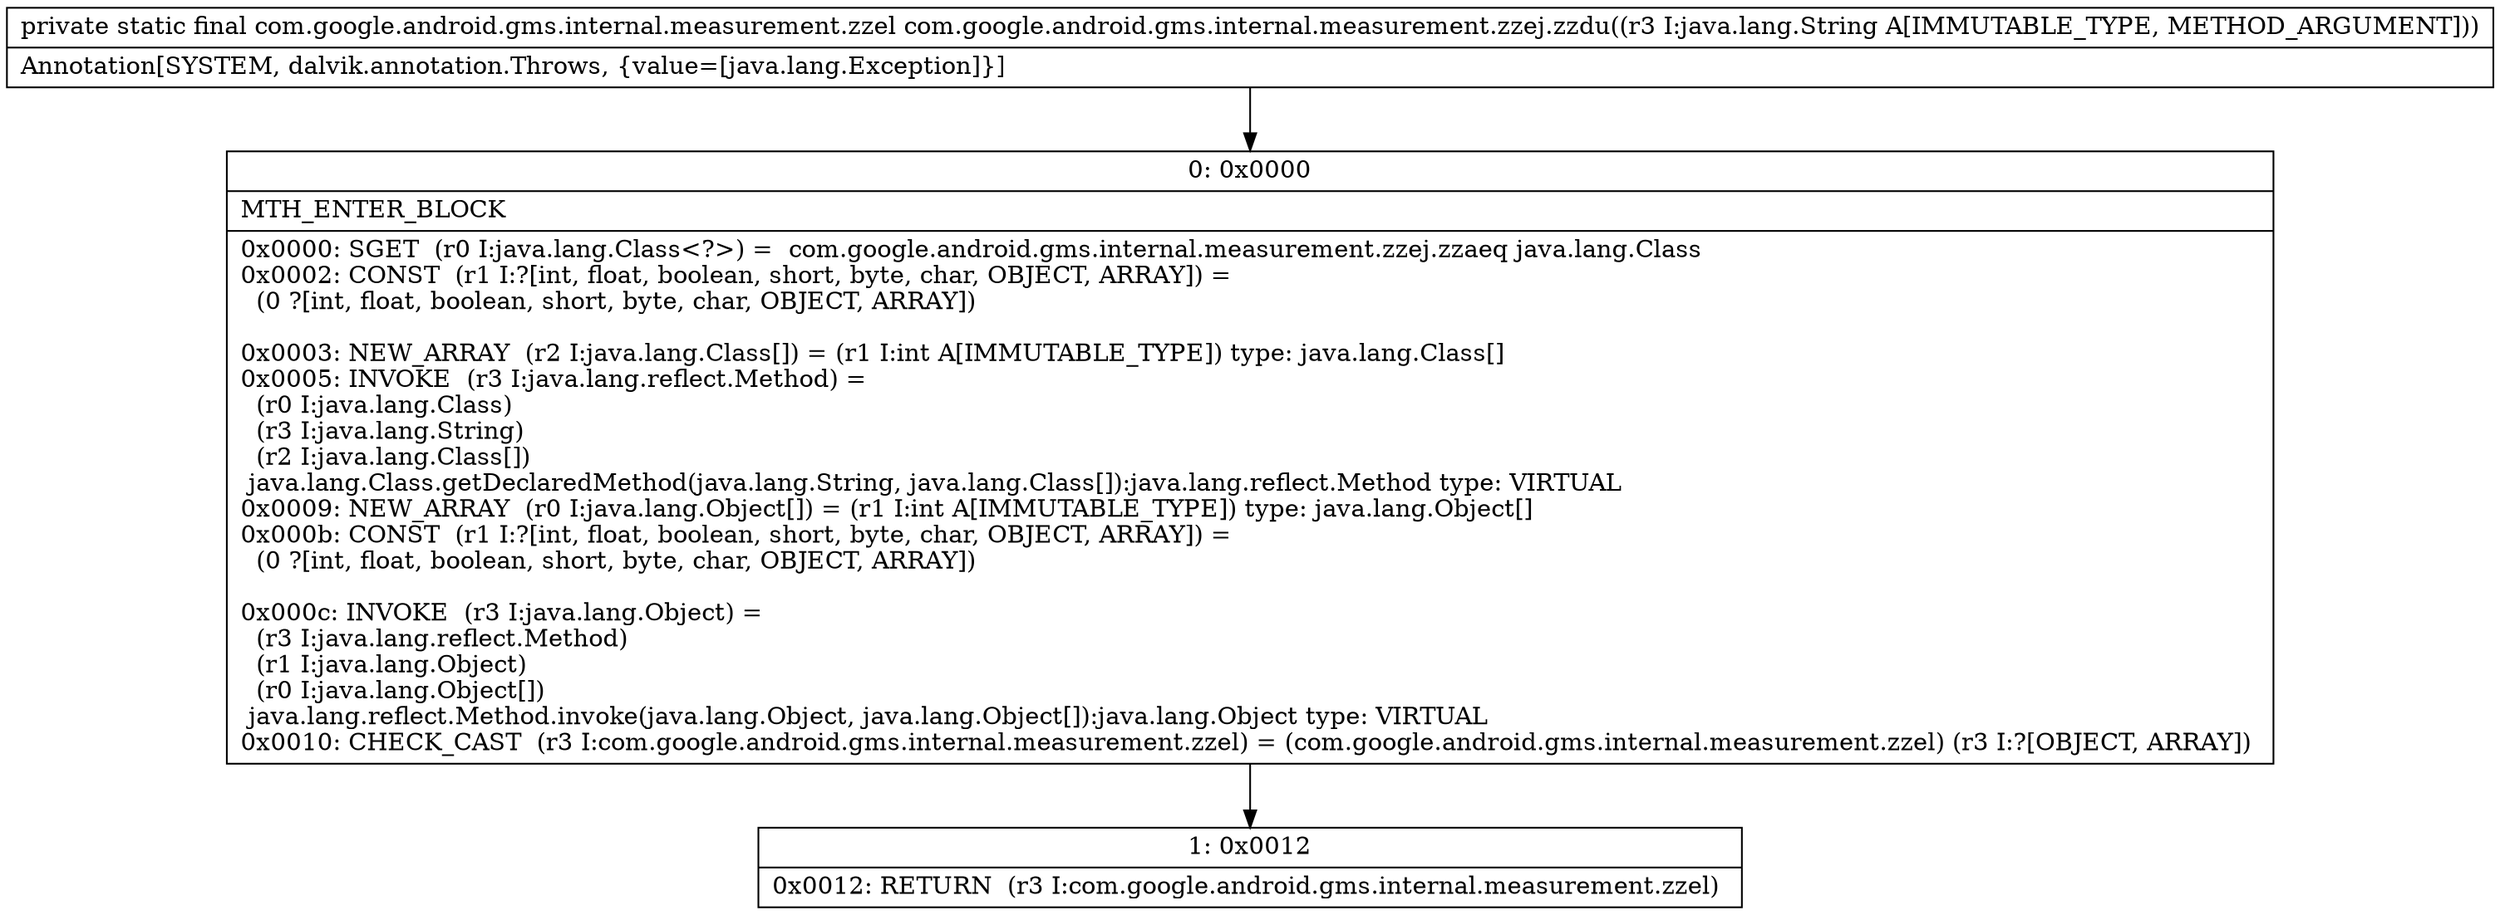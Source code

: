 digraph "CFG forcom.google.android.gms.internal.measurement.zzej.zzdu(Ljava\/lang\/String;)Lcom\/google\/android\/gms\/internal\/measurement\/zzel;" {
Node_0 [shape=record,label="{0\:\ 0x0000|MTH_ENTER_BLOCK\l|0x0000: SGET  (r0 I:java.lang.Class\<?\>) =  com.google.android.gms.internal.measurement.zzej.zzaeq java.lang.Class \l0x0002: CONST  (r1 I:?[int, float, boolean, short, byte, char, OBJECT, ARRAY]) = \l  (0 ?[int, float, boolean, short, byte, char, OBJECT, ARRAY])\l \l0x0003: NEW_ARRAY  (r2 I:java.lang.Class[]) = (r1 I:int A[IMMUTABLE_TYPE]) type: java.lang.Class[] \l0x0005: INVOKE  (r3 I:java.lang.reflect.Method) = \l  (r0 I:java.lang.Class)\l  (r3 I:java.lang.String)\l  (r2 I:java.lang.Class[])\l java.lang.Class.getDeclaredMethod(java.lang.String, java.lang.Class[]):java.lang.reflect.Method type: VIRTUAL \l0x0009: NEW_ARRAY  (r0 I:java.lang.Object[]) = (r1 I:int A[IMMUTABLE_TYPE]) type: java.lang.Object[] \l0x000b: CONST  (r1 I:?[int, float, boolean, short, byte, char, OBJECT, ARRAY]) = \l  (0 ?[int, float, boolean, short, byte, char, OBJECT, ARRAY])\l \l0x000c: INVOKE  (r3 I:java.lang.Object) = \l  (r3 I:java.lang.reflect.Method)\l  (r1 I:java.lang.Object)\l  (r0 I:java.lang.Object[])\l java.lang.reflect.Method.invoke(java.lang.Object, java.lang.Object[]):java.lang.Object type: VIRTUAL \l0x0010: CHECK_CAST  (r3 I:com.google.android.gms.internal.measurement.zzel) = (com.google.android.gms.internal.measurement.zzel) (r3 I:?[OBJECT, ARRAY]) \l}"];
Node_1 [shape=record,label="{1\:\ 0x0012|0x0012: RETURN  (r3 I:com.google.android.gms.internal.measurement.zzel) \l}"];
MethodNode[shape=record,label="{private static final com.google.android.gms.internal.measurement.zzel com.google.android.gms.internal.measurement.zzej.zzdu((r3 I:java.lang.String A[IMMUTABLE_TYPE, METHOD_ARGUMENT]))  | Annotation[SYSTEM, dalvik.annotation.Throws, \{value=[java.lang.Exception]\}]\l}"];
MethodNode -> Node_0;
Node_0 -> Node_1;
}


